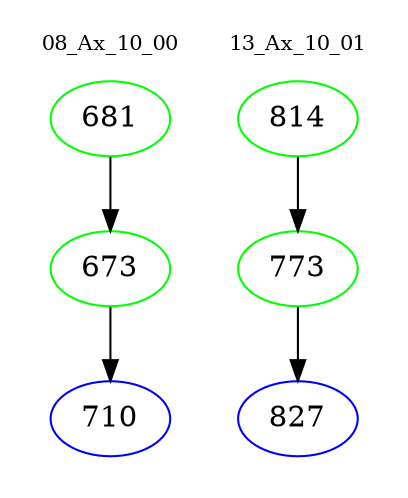 digraph{
subgraph cluster_0 {
color = white
label = "08_Ax_10_00";
fontsize=10;
T0_681 [label="681", color="green"]
T0_681 -> T0_673 [color="black"]
T0_673 [label="673", color="green"]
T0_673 -> T0_710 [color="black"]
T0_710 [label="710", color="blue"]
}
subgraph cluster_1 {
color = white
label = "13_Ax_10_01";
fontsize=10;
T1_814 [label="814", color="green"]
T1_814 -> T1_773 [color="black"]
T1_773 [label="773", color="green"]
T1_773 -> T1_827 [color="black"]
T1_827 [label="827", color="blue"]
}
}
